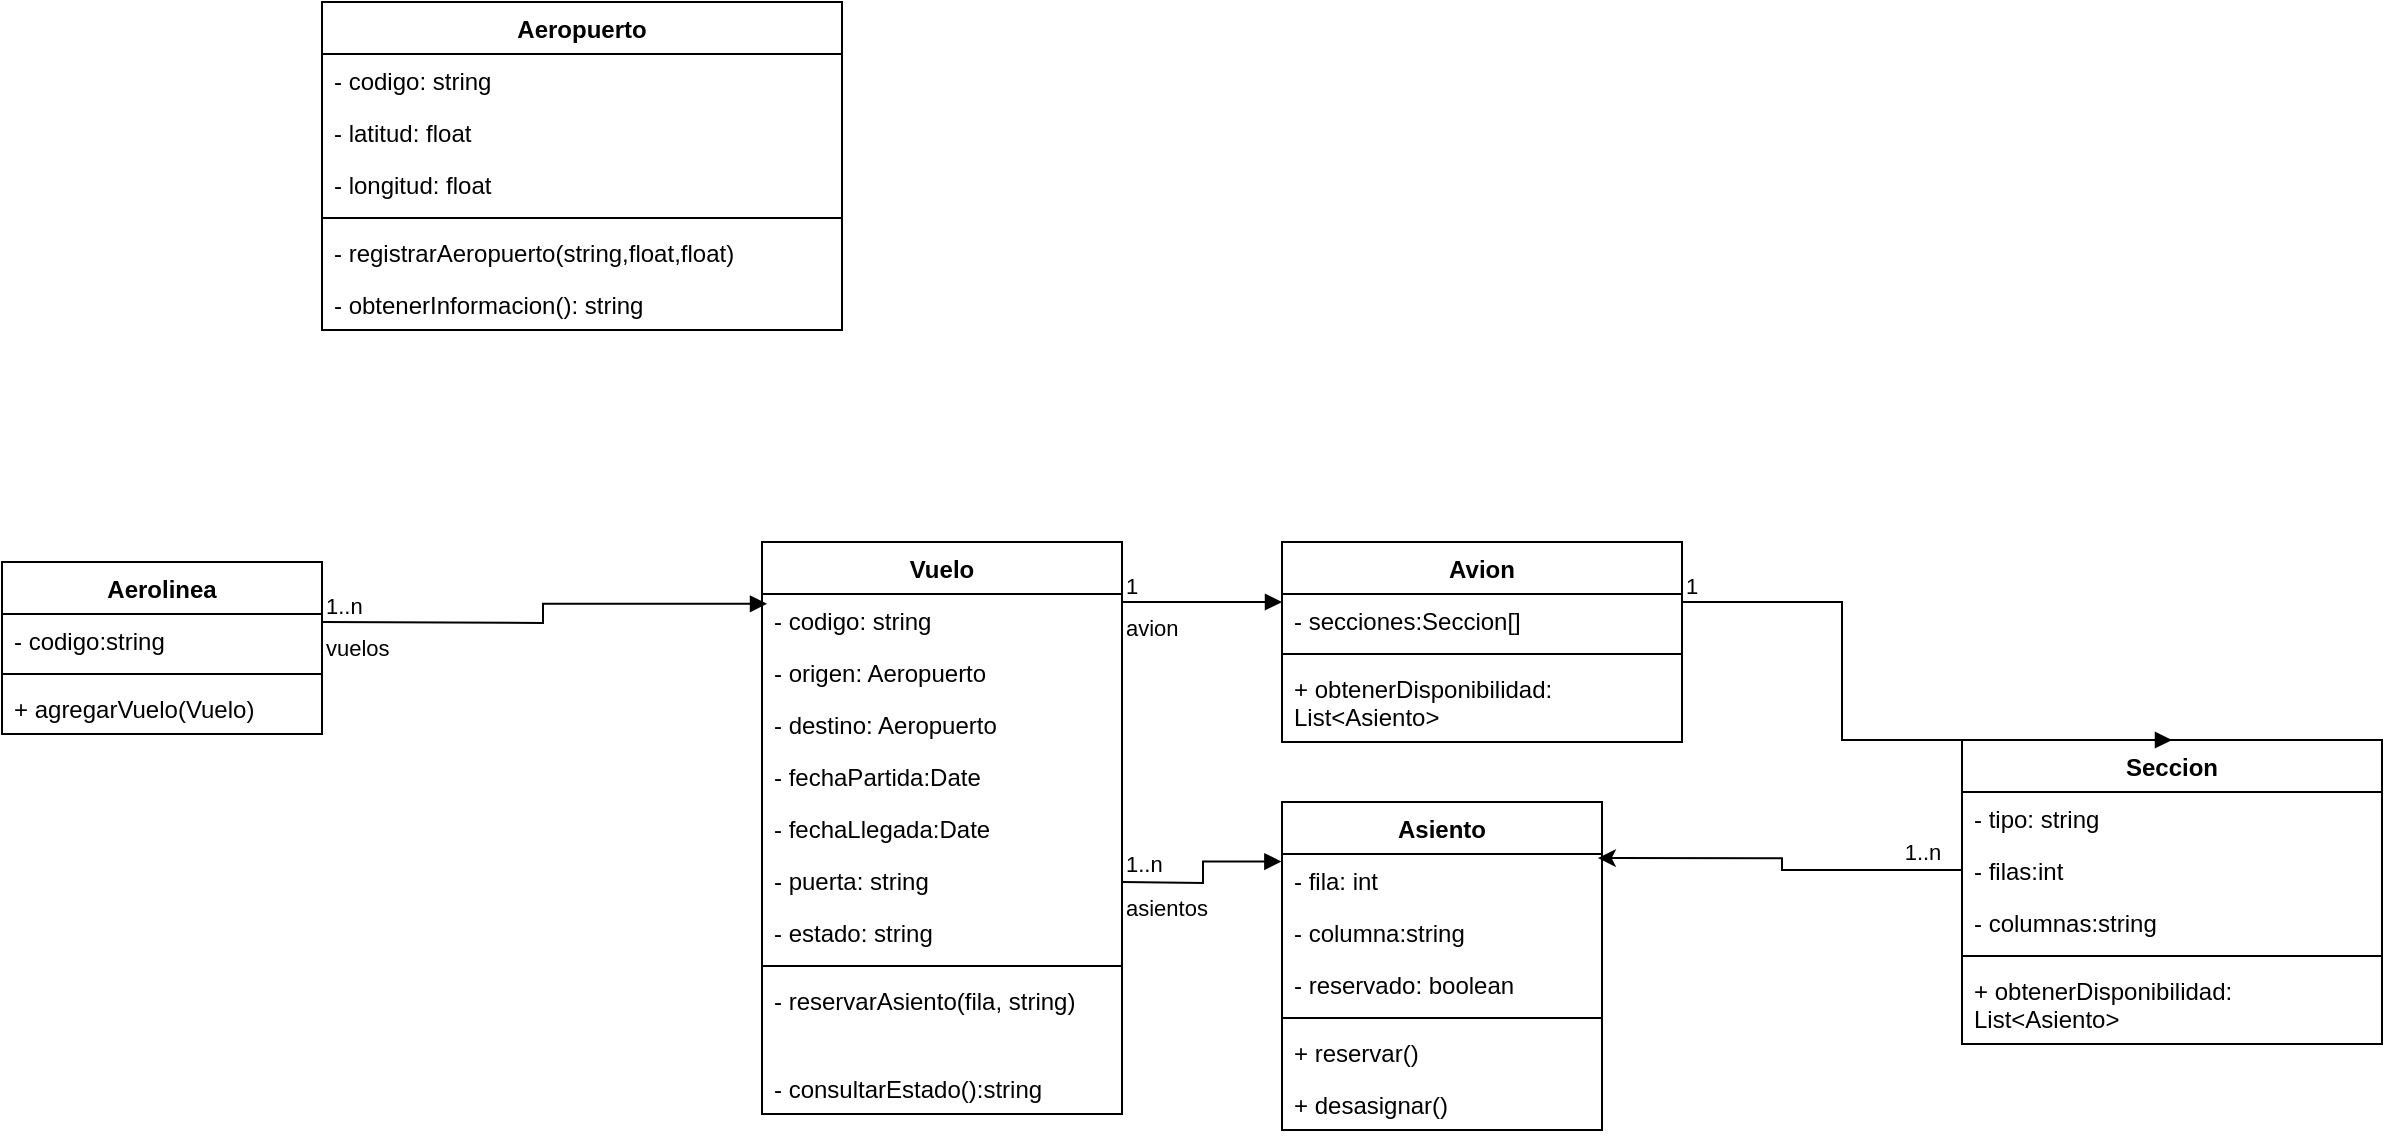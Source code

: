 <mxfile version="21.7.2" type="github">
  <diagram name="Page-1" id="JtBVmnv2xaD1w4FKhaQW">
    <mxGraphModel dx="885" dy="928" grid="1" gridSize="10" guides="1" tooltips="1" connect="1" arrows="1" fold="1" page="1" pageScale="1" pageWidth="1100" pageHeight="850" math="0" shadow="0">
      <root>
        <mxCell id="0" />
        <mxCell id="1" parent="0" />
        <mxCell id="58F-qXmyaPpJeDspteBb-1" value="Aerolinea" style="swimlane;fontStyle=1;align=center;verticalAlign=top;childLayout=stackLayout;horizontal=1;startSize=26;horizontalStack=0;resizeParent=1;resizeParentMax=0;resizeLast=0;collapsible=1;marginBottom=0;whiteSpace=wrap;html=1;" vertex="1" parent="1">
          <mxGeometry x="40" y="280" width="160" height="86" as="geometry" />
        </mxCell>
        <mxCell id="58F-qXmyaPpJeDspteBb-2" value="- codigo:string" style="text;strokeColor=none;fillColor=none;align=left;verticalAlign=top;spacingLeft=4;spacingRight=4;overflow=hidden;rotatable=0;points=[[0,0.5],[1,0.5]];portConstraint=eastwest;whiteSpace=wrap;html=1;" vertex="1" parent="58F-qXmyaPpJeDspteBb-1">
          <mxGeometry y="26" width="160" height="26" as="geometry" />
        </mxCell>
        <mxCell id="58F-qXmyaPpJeDspteBb-3" value="" style="line;strokeWidth=1;fillColor=none;align=left;verticalAlign=middle;spacingTop=-1;spacingLeft=3;spacingRight=3;rotatable=0;labelPosition=right;points=[];portConstraint=eastwest;strokeColor=inherit;" vertex="1" parent="58F-qXmyaPpJeDspteBb-1">
          <mxGeometry y="52" width="160" height="8" as="geometry" />
        </mxCell>
        <mxCell id="58F-qXmyaPpJeDspteBb-57" value="+ agregarVuelo(Vuelo)" style="text;strokeColor=none;fillColor=none;align=left;verticalAlign=top;spacingLeft=4;spacingRight=4;overflow=hidden;rotatable=0;points=[[0,0.5],[1,0.5]];portConstraint=eastwest;whiteSpace=wrap;html=1;" vertex="1" parent="58F-qXmyaPpJeDspteBb-1">
          <mxGeometry y="60" width="160" height="26" as="geometry" />
        </mxCell>
        <mxCell id="58F-qXmyaPpJeDspteBb-5" value="Vuelo" style="swimlane;fontStyle=1;align=center;verticalAlign=top;childLayout=stackLayout;horizontal=1;startSize=26;horizontalStack=0;resizeParent=1;resizeParentMax=0;resizeLast=0;collapsible=1;marginBottom=0;whiteSpace=wrap;html=1;" vertex="1" parent="1">
          <mxGeometry x="420" y="270" width="180" height="286" as="geometry" />
        </mxCell>
        <mxCell id="58F-qXmyaPpJeDspteBb-6" value="- codigo: string" style="text;strokeColor=none;fillColor=none;align=left;verticalAlign=top;spacingLeft=4;spacingRight=4;overflow=hidden;rotatable=0;points=[[0,0.5],[1,0.5]];portConstraint=eastwest;whiteSpace=wrap;html=1;" vertex="1" parent="58F-qXmyaPpJeDspteBb-5">
          <mxGeometry y="26" width="180" height="26" as="geometry" />
        </mxCell>
        <mxCell id="58F-qXmyaPpJeDspteBb-13" value="- origen: Aeropuerto" style="text;strokeColor=none;fillColor=none;align=left;verticalAlign=top;spacingLeft=4;spacingRight=4;overflow=hidden;rotatable=0;points=[[0,0.5],[1,0.5]];portConstraint=eastwest;whiteSpace=wrap;html=1;" vertex="1" parent="58F-qXmyaPpJeDspteBb-5">
          <mxGeometry y="52" width="180" height="26" as="geometry" />
        </mxCell>
        <mxCell id="58F-qXmyaPpJeDspteBb-8" value="- destino: Aeropuerto" style="text;strokeColor=none;fillColor=none;align=left;verticalAlign=top;spacingLeft=4;spacingRight=4;overflow=hidden;rotatable=0;points=[[0,0.5],[1,0.5]];portConstraint=eastwest;whiteSpace=wrap;html=1;" vertex="1" parent="58F-qXmyaPpJeDspteBb-5">
          <mxGeometry y="78" width="180" height="26" as="geometry" />
        </mxCell>
        <mxCell id="58F-qXmyaPpJeDspteBb-15" value="- fechaPartida:Date" style="text;strokeColor=none;fillColor=none;align=left;verticalAlign=top;spacingLeft=4;spacingRight=4;overflow=hidden;rotatable=0;points=[[0,0.5],[1,0.5]];portConstraint=eastwest;whiteSpace=wrap;html=1;" vertex="1" parent="58F-qXmyaPpJeDspteBb-5">
          <mxGeometry y="104" width="180" height="26" as="geometry" />
        </mxCell>
        <mxCell id="58F-qXmyaPpJeDspteBb-14" value="- fechaLlegada:Date" style="text;strokeColor=none;fillColor=none;align=left;verticalAlign=top;spacingLeft=4;spacingRight=4;overflow=hidden;rotatable=0;points=[[0,0.5],[1,0.5]];portConstraint=eastwest;whiteSpace=wrap;html=1;" vertex="1" parent="58F-qXmyaPpJeDspteBb-5">
          <mxGeometry y="130" width="180" height="26" as="geometry" />
        </mxCell>
        <mxCell id="58F-qXmyaPpJeDspteBb-16" value="- puerta: string" style="text;strokeColor=none;fillColor=none;align=left;verticalAlign=top;spacingLeft=4;spacingRight=4;overflow=hidden;rotatable=0;points=[[0,0.5],[1,0.5]];portConstraint=eastwest;whiteSpace=wrap;html=1;" vertex="1" parent="58F-qXmyaPpJeDspteBb-5">
          <mxGeometry y="156" width="180" height="26" as="geometry" />
        </mxCell>
        <mxCell id="58F-qXmyaPpJeDspteBb-17" value="- estado: string" style="text;strokeColor=none;fillColor=none;align=left;verticalAlign=top;spacingLeft=4;spacingRight=4;overflow=hidden;rotatable=0;points=[[0,0.5],[1,0.5]];portConstraint=eastwest;whiteSpace=wrap;html=1;" vertex="1" parent="58F-qXmyaPpJeDspteBb-5">
          <mxGeometry y="182" width="180" height="26" as="geometry" />
        </mxCell>
        <mxCell id="58F-qXmyaPpJeDspteBb-7" value="" style="line;strokeWidth=1;fillColor=none;align=left;verticalAlign=middle;spacingTop=-1;spacingLeft=3;spacingRight=3;rotatable=0;labelPosition=right;points=[];portConstraint=eastwest;strokeColor=inherit;" vertex="1" parent="58F-qXmyaPpJeDspteBb-5">
          <mxGeometry y="208" width="180" height="8" as="geometry" />
        </mxCell>
        <mxCell id="58F-qXmyaPpJeDspteBb-58" value="- reservarAsiento(fila, string)" style="text;strokeColor=none;fillColor=none;align=left;verticalAlign=top;spacingLeft=4;spacingRight=4;overflow=hidden;rotatable=0;points=[[0,0.5],[1,0.5]];portConstraint=eastwest;whiteSpace=wrap;html=1;" vertex="1" parent="58F-qXmyaPpJeDspteBb-5">
          <mxGeometry y="216" width="180" height="44" as="geometry" />
        </mxCell>
        <mxCell id="58F-qXmyaPpJeDspteBb-59" value="- consultarEstado():string" style="text;strokeColor=none;fillColor=none;align=left;verticalAlign=top;spacingLeft=4;spacingRight=4;overflow=hidden;rotatable=0;points=[[0,0.5],[1,0.5]];portConstraint=eastwest;whiteSpace=wrap;html=1;" vertex="1" parent="58F-qXmyaPpJeDspteBb-5">
          <mxGeometry y="260" width="180" height="26" as="geometry" />
        </mxCell>
        <mxCell id="58F-qXmyaPpJeDspteBb-9" value="Avion" style="swimlane;fontStyle=1;align=center;verticalAlign=top;childLayout=stackLayout;horizontal=1;startSize=26;horizontalStack=0;resizeParent=1;resizeParentMax=0;resizeLast=0;collapsible=1;marginBottom=0;whiteSpace=wrap;html=1;" vertex="1" parent="1">
          <mxGeometry x="680" y="270" width="200" height="100" as="geometry" />
        </mxCell>
        <mxCell id="58F-qXmyaPpJeDspteBb-10" value="- secciones:Seccion[]" style="text;strokeColor=none;fillColor=none;align=left;verticalAlign=top;spacingLeft=4;spacingRight=4;overflow=hidden;rotatable=0;points=[[0,0.5],[1,0.5]];portConstraint=eastwest;whiteSpace=wrap;html=1;" vertex="1" parent="58F-qXmyaPpJeDspteBb-9">
          <mxGeometry y="26" width="200" height="26" as="geometry" />
        </mxCell>
        <mxCell id="58F-qXmyaPpJeDspteBb-11" value="" style="line;strokeWidth=1;fillColor=none;align=left;verticalAlign=middle;spacingTop=-1;spacingLeft=3;spacingRight=3;rotatable=0;labelPosition=right;points=[];portConstraint=eastwest;strokeColor=inherit;" vertex="1" parent="58F-qXmyaPpJeDspteBb-9">
          <mxGeometry y="52" width="200" height="8" as="geometry" />
        </mxCell>
        <mxCell id="58F-qXmyaPpJeDspteBb-60" value="+ obtenerDisponibilidad: List&amp;lt;Asiento&amp;gt;" style="text;strokeColor=none;fillColor=none;align=left;verticalAlign=top;spacingLeft=4;spacingRight=4;overflow=hidden;rotatable=0;points=[[0,0.5],[1,0.5]];portConstraint=eastwest;whiteSpace=wrap;html=1;" vertex="1" parent="58F-qXmyaPpJeDspteBb-9">
          <mxGeometry y="60" width="200" height="40" as="geometry" />
        </mxCell>
        <mxCell id="58F-qXmyaPpJeDspteBb-18" value="Aeropuerto" style="swimlane;fontStyle=1;align=center;verticalAlign=top;childLayout=stackLayout;horizontal=1;startSize=26;horizontalStack=0;resizeParent=1;resizeParentMax=0;resizeLast=0;collapsible=1;marginBottom=0;whiteSpace=wrap;html=1;" vertex="1" parent="1">
          <mxGeometry x="200" width="260" height="164" as="geometry" />
        </mxCell>
        <mxCell id="58F-qXmyaPpJeDspteBb-19" value="- codigo: string" style="text;strokeColor=none;fillColor=none;align=left;verticalAlign=top;spacingLeft=4;spacingRight=4;overflow=hidden;rotatable=0;points=[[0,0.5],[1,0.5]];portConstraint=eastwest;whiteSpace=wrap;html=1;" vertex="1" parent="58F-qXmyaPpJeDspteBb-18">
          <mxGeometry y="26" width="260" height="26" as="geometry" />
        </mxCell>
        <mxCell id="58F-qXmyaPpJeDspteBb-20" value="- latitud: float" style="text;strokeColor=none;fillColor=none;align=left;verticalAlign=top;spacingLeft=4;spacingRight=4;overflow=hidden;rotatable=0;points=[[0,0.5],[1,0.5]];portConstraint=eastwest;whiteSpace=wrap;html=1;" vertex="1" parent="58F-qXmyaPpJeDspteBb-18">
          <mxGeometry y="52" width="260" height="26" as="geometry" />
        </mxCell>
        <mxCell id="58F-qXmyaPpJeDspteBb-21" value="- longitud: float" style="text;strokeColor=none;fillColor=none;align=left;verticalAlign=top;spacingLeft=4;spacingRight=4;overflow=hidden;rotatable=0;points=[[0,0.5],[1,0.5]];portConstraint=eastwest;whiteSpace=wrap;html=1;" vertex="1" parent="58F-qXmyaPpJeDspteBb-18">
          <mxGeometry y="78" width="260" height="26" as="geometry" />
        </mxCell>
        <mxCell id="58F-qXmyaPpJeDspteBb-26" value="" style="line;strokeWidth=1;fillColor=none;align=left;verticalAlign=middle;spacingTop=-1;spacingLeft=3;spacingRight=3;rotatable=0;labelPosition=right;points=[];portConstraint=eastwest;strokeColor=inherit;" vertex="1" parent="58F-qXmyaPpJeDspteBb-18">
          <mxGeometry y="104" width="260" height="8" as="geometry" />
        </mxCell>
        <mxCell id="58F-qXmyaPpJeDspteBb-55" value="- registrarAeropuerto(string,float,float)" style="text;strokeColor=none;fillColor=none;align=left;verticalAlign=top;spacingLeft=4;spacingRight=4;overflow=hidden;rotatable=0;points=[[0,0.5],[1,0.5]];portConstraint=eastwest;whiteSpace=wrap;html=1;" vertex="1" parent="58F-qXmyaPpJeDspteBb-18">
          <mxGeometry y="112" width="260" height="26" as="geometry" />
        </mxCell>
        <mxCell id="58F-qXmyaPpJeDspteBb-56" value="- obtenerInformacion(): string" style="text;strokeColor=none;fillColor=none;align=left;verticalAlign=top;spacingLeft=4;spacingRight=4;overflow=hidden;rotatable=0;points=[[0,0.5],[1,0.5]];portConstraint=eastwest;whiteSpace=wrap;html=1;" vertex="1" parent="58F-qXmyaPpJeDspteBb-18">
          <mxGeometry y="138" width="260" height="26" as="geometry" />
        </mxCell>
        <mxCell id="58F-qXmyaPpJeDspteBb-27" value="Seccion" style="swimlane;fontStyle=1;align=center;verticalAlign=top;childLayout=stackLayout;horizontal=1;startSize=26;horizontalStack=0;resizeParent=1;resizeParentMax=0;resizeLast=0;collapsible=1;marginBottom=0;whiteSpace=wrap;html=1;" vertex="1" parent="1">
          <mxGeometry x="1020" y="369" width="210" height="152" as="geometry" />
        </mxCell>
        <mxCell id="58F-qXmyaPpJeDspteBb-28" value="- tipo: string" style="text;strokeColor=none;fillColor=none;align=left;verticalAlign=top;spacingLeft=4;spacingRight=4;overflow=hidden;rotatable=0;points=[[0,0.5],[1,0.5]];portConstraint=eastwest;whiteSpace=wrap;html=1;" vertex="1" parent="58F-qXmyaPpJeDspteBb-27">
          <mxGeometry y="26" width="210" height="26" as="geometry" />
        </mxCell>
        <mxCell id="58F-qXmyaPpJeDspteBb-29" value="- filas:int" style="text;strokeColor=none;fillColor=none;align=left;verticalAlign=top;spacingLeft=4;spacingRight=4;overflow=hidden;rotatable=0;points=[[0,0.5],[1,0.5]];portConstraint=eastwest;whiteSpace=wrap;html=1;" vertex="1" parent="58F-qXmyaPpJeDspteBb-27">
          <mxGeometry y="52" width="210" height="26" as="geometry" />
        </mxCell>
        <mxCell id="58F-qXmyaPpJeDspteBb-30" value="- columnas:string" style="text;strokeColor=none;fillColor=none;align=left;verticalAlign=top;spacingLeft=4;spacingRight=4;overflow=hidden;rotatable=0;points=[[0,0.5],[1,0.5]];portConstraint=eastwest;whiteSpace=wrap;html=1;" vertex="1" parent="58F-qXmyaPpJeDspteBb-27">
          <mxGeometry y="78" width="210" height="26" as="geometry" />
        </mxCell>
        <mxCell id="58F-qXmyaPpJeDspteBb-35" value="" style="line;strokeWidth=1;fillColor=none;align=left;verticalAlign=middle;spacingTop=-1;spacingLeft=3;spacingRight=3;rotatable=0;labelPosition=right;points=[];portConstraint=eastwest;strokeColor=inherit;" vertex="1" parent="58F-qXmyaPpJeDspteBb-27">
          <mxGeometry y="104" width="210" height="8" as="geometry" />
        </mxCell>
        <mxCell id="58F-qXmyaPpJeDspteBb-64" value="+ obtenerDisponibilidad: List&amp;lt;Asiento&amp;gt;" style="text;strokeColor=none;fillColor=none;align=left;verticalAlign=top;spacingLeft=4;spacingRight=4;overflow=hidden;rotatable=0;points=[[0,0.5],[1,0.5]];portConstraint=eastwest;whiteSpace=wrap;html=1;" vertex="1" parent="58F-qXmyaPpJeDspteBb-27">
          <mxGeometry y="112" width="210" height="40" as="geometry" />
        </mxCell>
        <mxCell id="58F-qXmyaPpJeDspteBb-36" value="Asiento" style="swimlane;fontStyle=1;align=center;verticalAlign=top;childLayout=stackLayout;horizontal=1;startSize=26;horizontalStack=0;resizeParent=1;resizeParentMax=0;resizeLast=0;collapsible=1;marginBottom=0;whiteSpace=wrap;html=1;" vertex="1" parent="1">
          <mxGeometry x="680" y="400" width="160" height="164" as="geometry" />
        </mxCell>
        <mxCell id="58F-qXmyaPpJeDspteBb-37" value="- fila: int" style="text;strokeColor=none;fillColor=none;align=left;verticalAlign=top;spacingLeft=4;spacingRight=4;overflow=hidden;rotatable=0;points=[[0,0.5],[1,0.5]];portConstraint=eastwest;whiteSpace=wrap;html=1;" vertex="1" parent="58F-qXmyaPpJeDspteBb-36">
          <mxGeometry y="26" width="160" height="26" as="geometry" />
        </mxCell>
        <mxCell id="58F-qXmyaPpJeDspteBb-38" value="- columna:string" style="text;strokeColor=none;fillColor=none;align=left;verticalAlign=top;spacingLeft=4;spacingRight=4;overflow=hidden;rotatable=0;points=[[0,0.5],[1,0.5]];portConstraint=eastwest;whiteSpace=wrap;html=1;" vertex="1" parent="58F-qXmyaPpJeDspteBb-36">
          <mxGeometry y="52" width="160" height="26" as="geometry" />
        </mxCell>
        <mxCell id="58F-qXmyaPpJeDspteBb-62" value="- reservado: boolean" style="text;strokeColor=none;fillColor=none;align=left;verticalAlign=top;spacingLeft=4;spacingRight=4;overflow=hidden;rotatable=0;points=[[0,0.5],[1,0.5]];portConstraint=eastwest;whiteSpace=wrap;html=1;" vertex="1" parent="58F-qXmyaPpJeDspteBb-36">
          <mxGeometry y="78" width="160" height="26" as="geometry" />
        </mxCell>
        <mxCell id="58F-qXmyaPpJeDspteBb-40" value="" style="line;strokeWidth=1;fillColor=none;align=left;verticalAlign=middle;spacingTop=-1;spacingLeft=3;spacingRight=3;rotatable=0;labelPosition=right;points=[];portConstraint=eastwest;strokeColor=inherit;" vertex="1" parent="58F-qXmyaPpJeDspteBb-36">
          <mxGeometry y="104" width="160" height="8" as="geometry" />
        </mxCell>
        <mxCell id="58F-qXmyaPpJeDspteBb-39" value="&lt;div&gt;+ reservar()&lt;/div&gt;" style="text;strokeColor=none;fillColor=none;align=left;verticalAlign=top;spacingLeft=4;spacingRight=4;overflow=hidden;rotatable=0;points=[[0,0.5],[1,0.5]];portConstraint=eastwest;whiteSpace=wrap;html=1;" vertex="1" parent="58F-qXmyaPpJeDspteBb-36">
          <mxGeometry y="112" width="160" height="26" as="geometry" />
        </mxCell>
        <mxCell id="58F-qXmyaPpJeDspteBb-63" value="&lt;div&gt;+ desasignar()&lt;/div&gt;" style="text;strokeColor=none;fillColor=none;align=left;verticalAlign=top;spacingLeft=4;spacingRight=4;overflow=hidden;rotatable=0;points=[[0,0.5],[1,0.5]];portConstraint=eastwest;whiteSpace=wrap;html=1;" vertex="1" parent="58F-qXmyaPpJeDspteBb-36">
          <mxGeometry y="138" width="160" height="26" as="geometry" />
        </mxCell>
        <mxCell id="58F-qXmyaPpJeDspteBb-41" value="vuelos" style="endArrow=block;endFill=1;html=1;edgeStyle=orthogonalEdgeStyle;align=left;verticalAlign=top;rounded=0;entryX=0.014;entryY=0.108;entryDx=0;entryDy=0;entryPerimeter=0;" edge="1" parent="1" target="58F-qXmyaPpJeDspteBb-5">
          <mxGeometry x="-1" relative="1" as="geometry">
            <mxPoint x="200" y="310" as="sourcePoint" />
            <mxPoint x="360" y="310" as="targetPoint" />
          </mxGeometry>
        </mxCell>
        <mxCell id="58F-qXmyaPpJeDspteBb-42" value="1..n" style="edgeLabel;resizable=0;html=1;align=left;verticalAlign=bottom;" connectable="0" vertex="1" parent="58F-qXmyaPpJeDspteBb-41">
          <mxGeometry x="-1" relative="1" as="geometry" />
        </mxCell>
        <mxCell id="58F-qXmyaPpJeDspteBb-43" value="avion" style="endArrow=block;endFill=1;html=1;edgeStyle=orthogonalEdgeStyle;align=left;verticalAlign=top;rounded=0;" edge="1" parent="1">
          <mxGeometry x="-1" relative="1" as="geometry">
            <mxPoint x="600" y="300" as="sourcePoint" />
            <mxPoint x="680" y="300" as="targetPoint" />
          </mxGeometry>
        </mxCell>
        <mxCell id="58F-qXmyaPpJeDspteBb-44" value="1" style="edgeLabel;resizable=0;html=1;align=left;verticalAlign=bottom;" connectable="0" vertex="1" parent="58F-qXmyaPpJeDspteBb-43">
          <mxGeometry x="-1" relative="1" as="geometry">
            <mxPoint as="offset" />
          </mxGeometry>
        </mxCell>
        <mxCell id="58F-qXmyaPpJeDspteBb-46" value="asientos" style="endArrow=block;endFill=1;html=1;edgeStyle=orthogonalEdgeStyle;align=left;verticalAlign=top;rounded=0;entryX=-0.002;entryY=0.145;entryDx=0;entryDy=0;entryPerimeter=0;" edge="1" parent="1" target="58F-qXmyaPpJeDspteBb-37">
          <mxGeometry x="-1" relative="1" as="geometry">
            <mxPoint x="600" y="440" as="sourcePoint" />
            <mxPoint x="760" y="440" as="targetPoint" />
          </mxGeometry>
        </mxCell>
        <mxCell id="58F-qXmyaPpJeDspteBb-47" value="1..n" style="edgeLabel;resizable=0;html=1;align=left;verticalAlign=bottom;" connectable="0" vertex="1" parent="58F-qXmyaPpJeDspteBb-46">
          <mxGeometry x="-1" relative="1" as="geometry">
            <mxPoint y="-1" as="offset" />
          </mxGeometry>
        </mxCell>
        <mxCell id="58F-qXmyaPpJeDspteBb-48" value="" style="endArrow=block;endFill=1;html=1;edgeStyle=orthogonalEdgeStyle;align=left;verticalAlign=top;rounded=0;entryX=0.5;entryY=0;entryDx=0;entryDy=0;" edge="1" parent="1" target="58F-qXmyaPpJeDspteBb-27">
          <mxGeometry x="-1" relative="1" as="geometry">
            <mxPoint x="880" y="300" as="sourcePoint" />
            <mxPoint x="960" y="350" as="targetPoint" />
            <Array as="points">
              <mxPoint x="960" y="300" />
            </Array>
          </mxGeometry>
        </mxCell>
        <mxCell id="58F-qXmyaPpJeDspteBb-49" value="1" style="edgeLabel;resizable=0;html=1;align=left;verticalAlign=bottom;" connectable="0" vertex="1" parent="58F-qXmyaPpJeDspteBb-48">
          <mxGeometry x="-1" relative="1" as="geometry" />
        </mxCell>
        <mxCell id="58F-qXmyaPpJeDspteBb-53" style="edgeStyle=orthogonalEdgeStyle;rounded=0;orthogonalLoop=1;jettySize=auto;html=1;exitX=0;exitY=0.5;exitDx=0;exitDy=0;entryX=0.987;entryY=0.079;entryDx=0;entryDy=0;entryPerimeter=0;" edge="1" parent="1" source="58F-qXmyaPpJeDspteBb-29" target="58F-qXmyaPpJeDspteBb-37">
          <mxGeometry relative="1" as="geometry" />
        </mxCell>
        <mxCell id="58F-qXmyaPpJeDspteBb-54" value="1..n" style="edgeLabel;html=1;align=center;verticalAlign=middle;resizable=0;points=[];" vertex="1" connectable="0" parent="58F-qXmyaPpJeDspteBb-53">
          <mxGeometry x="-0.571" relative="1" as="geometry">
            <mxPoint x="20" y="-9" as="offset" />
          </mxGeometry>
        </mxCell>
      </root>
    </mxGraphModel>
  </diagram>
</mxfile>
